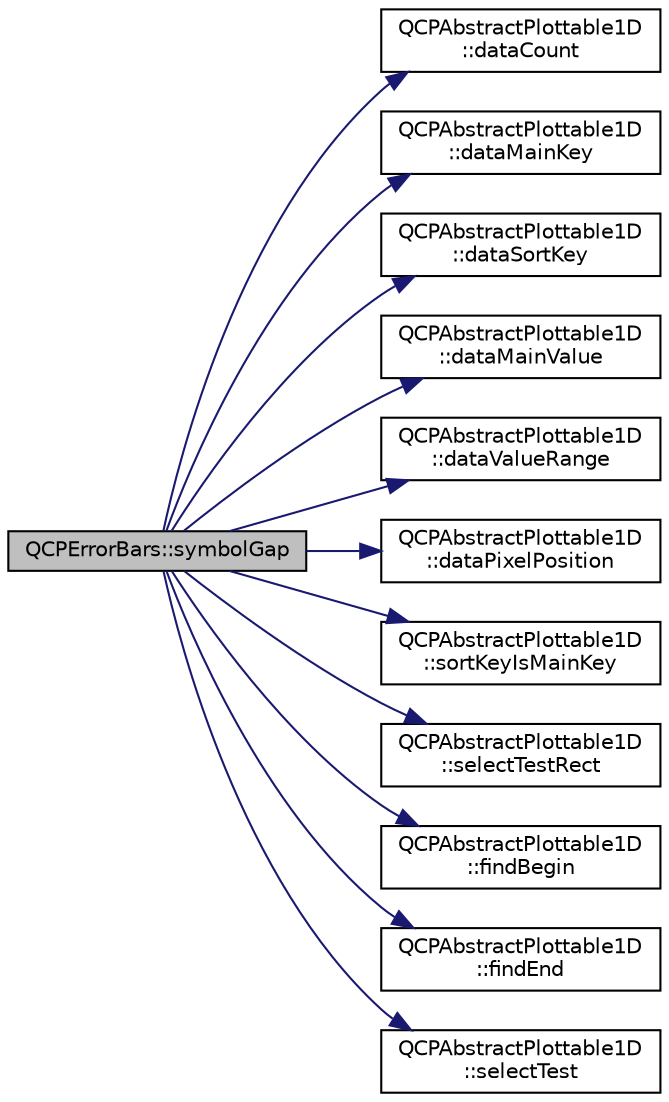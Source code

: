 digraph "QCPErrorBars::symbolGap"
{
  edge [fontname="Helvetica",fontsize="10",labelfontname="Helvetica",labelfontsize="10"];
  node [fontname="Helvetica",fontsize="10",shape=record];
  rankdir="LR";
  Node357 [label="QCPErrorBars::symbolGap",height=0.2,width=0.4,color="black", fillcolor="grey75", style="filled", fontcolor="black"];
  Node357 -> Node358 [color="midnightblue",fontsize="10",style="solid",fontname="Helvetica"];
  Node358 [label="QCPAbstractPlottable1D\l::dataCount",height=0.2,width=0.4,color="black", fillcolor="white", style="filled",URL="$class_q_c_p_abstract_plottable1_d.html#ab5dd99e4f1621e7dbd63438e0b02984e"];
  Node357 -> Node359 [color="midnightblue",fontsize="10",style="solid",fontname="Helvetica"];
  Node359 [label="QCPAbstractPlottable1D\l::dataMainKey",height=0.2,width=0.4,color="black", fillcolor="white", style="filled",URL="$class_q_c_p_abstract_plottable1_d.html#aeb156ebf5d3c8de906b428be30733ad8"];
  Node357 -> Node360 [color="midnightblue",fontsize="10",style="solid",fontname="Helvetica"];
  Node360 [label="QCPAbstractPlottable1D\l::dataSortKey",height=0.2,width=0.4,color="black", fillcolor="white", style="filled",URL="$class_q_c_p_abstract_plottable1_d.html#aa8277da921b009bce474437d50b4a2d8"];
  Node357 -> Node361 [color="midnightblue",fontsize="10",style="solid",fontname="Helvetica"];
  Node361 [label="QCPAbstractPlottable1D\l::dataMainValue",height=0.2,width=0.4,color="black", fillcolor="white", style="filled",URL="$class_q_c_p_abstract_plottable1_d.html#a6be0f657ba85a1688336d76ad649ecf2"];
  Node357 -> Node362 [color="midnightblue",fontsize="10",style="solid",fontname="Helvetica"];
  Node362 [label="QCPAbstractPlottable1D\l::dataValueRange",height=0.2,width=0.4,color="black", fillcolor="white", style="filled",URL="$class_q_c_p_abstract_plottable1_d.html#a55f937ba6a63e56e57f0b1a6e85a333a"];
  Node357 -> Node363 [color="midnightblue",fontsize="10",style="solid",fontname="Helvetica"];
  Node363 [label="QCPAbstractPlottable1D\l::dataPixelPosition",height=0.2,width=0.4,color="black", fillcolor="white", style="filled",URL="$class_q_c_p_abstract_plottable1_d.html#a6ca0699a6af5f25a7565de7c50ce13b2"];
  Node357 -> Node364 [color="midnightblue",fontsize="10",style="solid",fontname="Helvetica"];
  Node364 [label="QCPAbstractPlottable1D\l::sortKeyIsMainKey",height=0.2,width=0.4,color="black", fillcolor="white", style="filled",URL="$class_q_c_p_abstract_plottable1_d.html#afe0d56e39cc076032922f059b304c092"];
  Node357 -> Node365 [color="midnightblue",fontsize="10",style="solid",fontname="Helvetica"];
  Node365 [label="QCPAbstractPlottable1D\l::selectTestRect",height=0.2,width=0.4,color="black", fillcolor="white", style="filled",URL="$class_q_c_p_abstract_plottable1_d.html#a22377bf6e57ab7eedbc9e489250c6ded"];
  Node357 -> Node366 [color="midnightblue",fontsize="10",style="solid",fontname="Helvetica"];
  Node366 [label="QCPAbstractPlottable1D\l::findBegin",height=0.2,width=0.4,color="black", fillcolor="white", style="filled",URL="$class_q_c_p_abstract_plottable1_d.html#ad0b46d25cde3d035b180fb8f10c056e6"];
  Node357 -> Node367 [color="midnightblue",fontsize="10",style="solid",fontname="Helvetica"];
  Node367 [label="QCPAbstractPlottable1D\l::findEnd",height=0.2,width=0.4,color="black", fillcolor="white", style="filled",URL="$class_q_c_p_abstract_plottable1_d.html#a6e3ba20c9160d7361e58070390d10b1a"];
  Node357 -> Node368 [color="midnightblue",fontsize="10",style="solid",fontname="Helvetica"];
  Node368 [label="QCPAbstractPlottable1D\l::selectTest",height=0.2,width=0.4,color="black", fillcolor="white", style="filled",URL="$class_q_c_p_abstract_plottable1_d.html#a4611b43bcb6441b2154eb4f4e0a33db2"];
}

